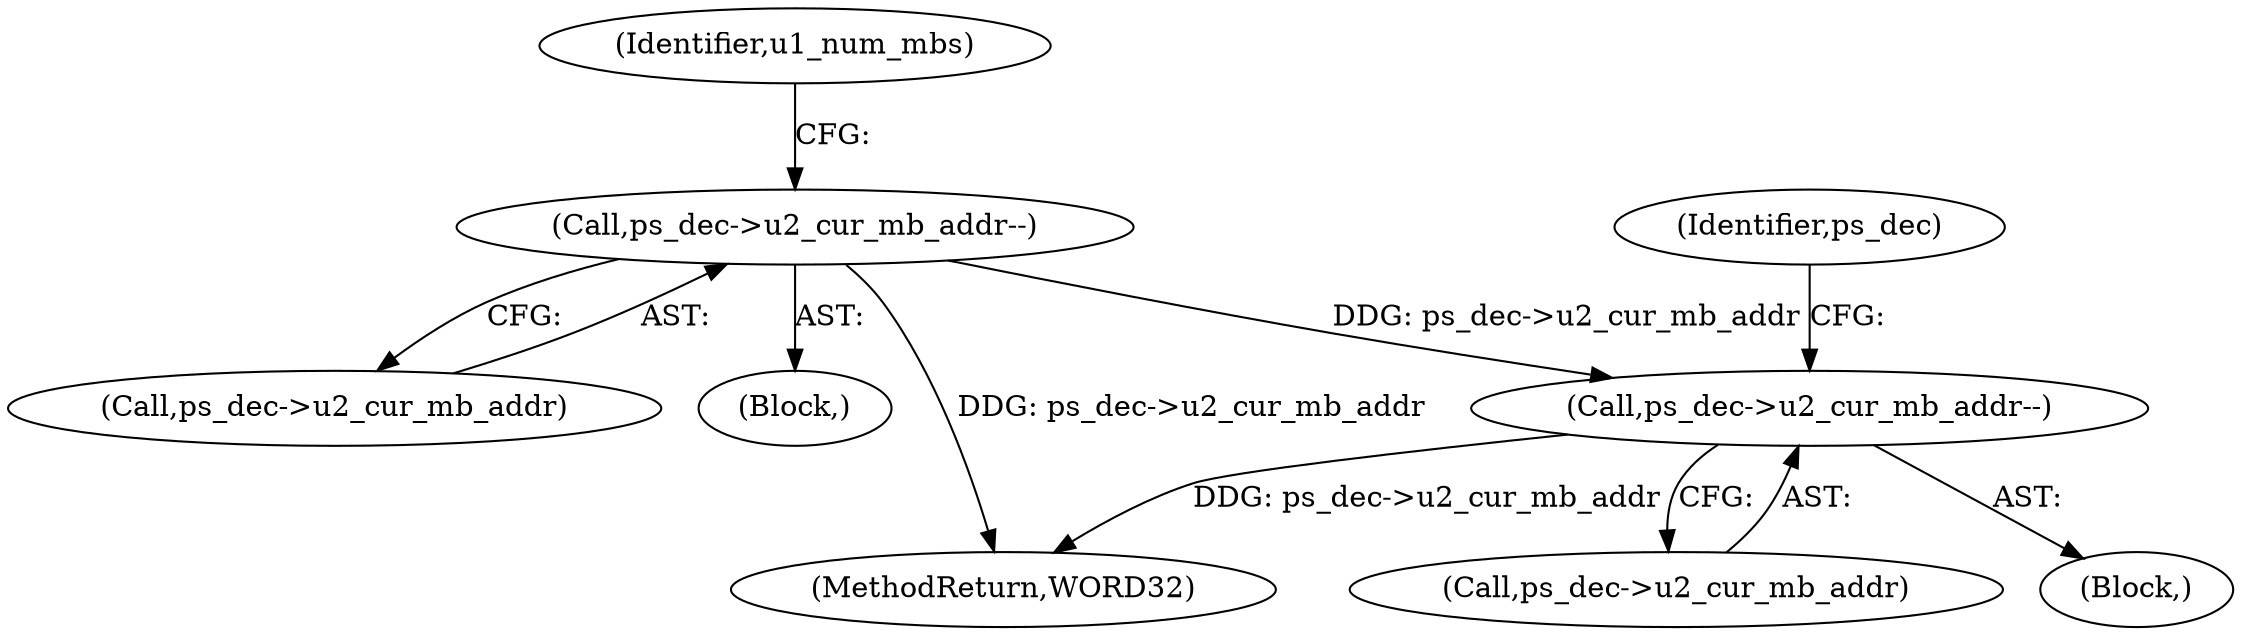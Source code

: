 digraph "0_Android_494561291a503840f385fbcd11d9bc5f4dc502b8_0@pointer" {
"1000638" [label="(Call,ps_dec->u2_cur_mb_addr--)"];
"1000561" [label="(Call,ps_dec->u2_cur_mb_addr--)"];
"1000562" [label="(Call,ps_dec->u2_cur_mb_addr)"];
"1000638" [label="(Call,ps_dec->u2_cur_mb_addr--)"];
"1000630" [label="(Block,)"];
"1000551" [label="(Block,)"];
"1000566" [label="(Identifier,u1_num_mbs)"];
"1001427" [label="(MethodReturn,WORD32)"];
"1000639" [label="(Call,ps_dec->u2_cur_mb_addr)"];
"1000644" [label="(Identifier,ps_dec)"];
"1000561" [label="(Call,ps_dec->u2_cur_mb_addr--)"];
"1000638" -> "1000630"  [label="AST: "];
"1000638" -> "1000639"  [label="CFG: "];
"1000639" -> "1000638"  [label="AST: "];
"1000644" -> "1000638"  [label="CFG: "];
"1000638" -> "1001427"  [label="DDG: ps_dec->u2_cur_mb_addr"];
"1000561" -> "1000638"  [label="DDG: ps_dec->u2_cur_mb_addr"];
"1000561" -> "1000551"  [label="AST: "];
"1000561" -> "1000562"  [label="CFG: "];
"1000562" -> "1000561"  [label="AST: "];
"1000566" -> "1000561"  [label="CFG: "];
"1000561" -> "1001427"  [label="DDG: ps_dec->u2_cur_mb_addr"];
}
